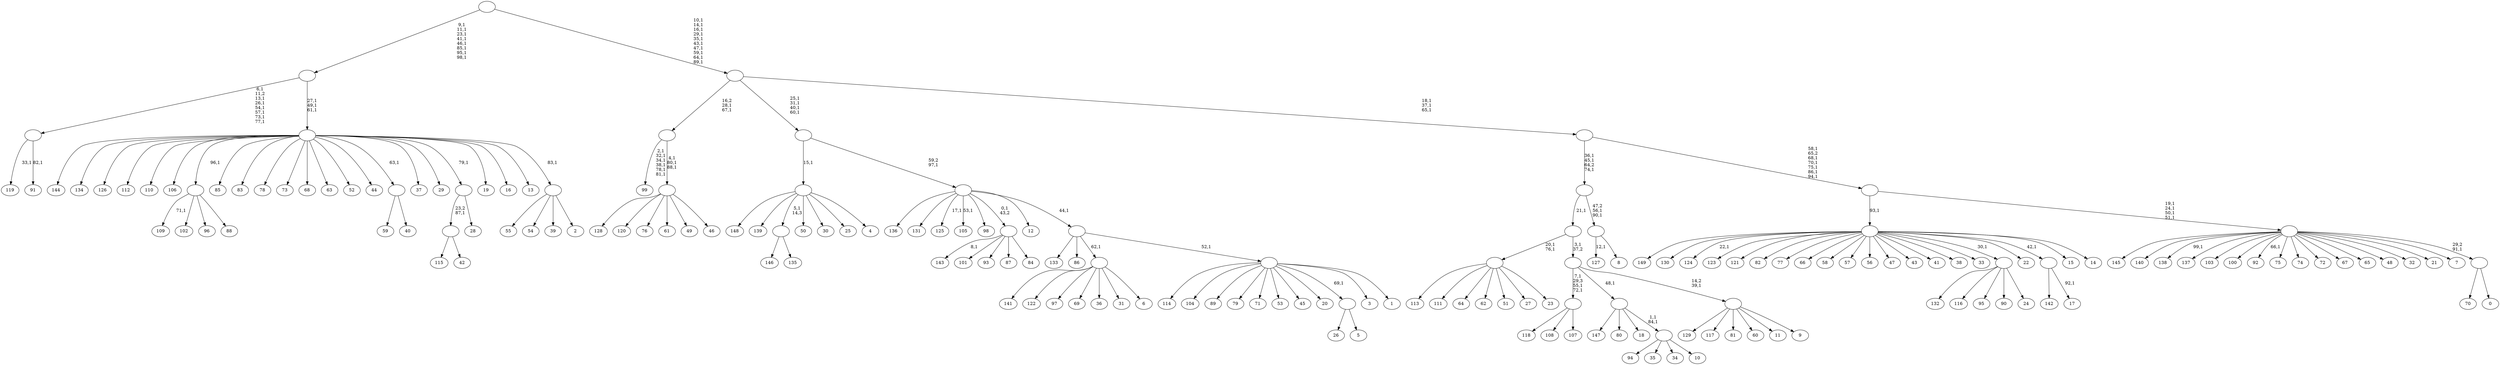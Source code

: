 digraph T {
	250 [label="149"]
	249 [label="148"]
	248 [label="147"]
	247 [label="146"]
	246 [label="145"]
	245 [label="144"]
	244 [label="143"]
	242 [label="142"]
	241 [label="141"]
	240 [label="140"]
	239 [label="139"]
	238 [label="138"]
	236 [label="137"]
	235 [label="136"]
	234 [label="135"]
	233 [label=""]
	232 [label="134"]
	231 [label="133"]
	230 [label="132"]
	229 [label="131"]
	228 [label="130"]
	227 [label="129"]
	226 [label="128"]
	225 [label="127"]
	223 [label="126"]
	222 [label="125"]
	220 [label="124"]
	218 [label="123"]
	217 [label="122"]
	216 [label="121"]
	215 [label="120"]
	214 [label="119"]
	212 [label="118"]
	211 [label="117"]
	210 [label="116"]
	209 [label="115"]
	208 [label="114"]
	207 [label="113"]
	206 [label="112"]
	205 [label="111"]
	204 [label="110"]
	203 [label="109"]
	201 [label="108"]
	200 [label="107"]
	199 [label=""]
	196 [label="106"]
	195 [label="105"]
	193 [label="104"]
	192 [label="103"]
	191 [label="102"]
	190 [label="101"]
	189 [label="100"]
	188 [label="99"]
	181 [label="98"]
	180 [label="97"]
	179 [label="96"]
	178 [label="95"]
	177 [label="94"]
	176 [label="93"]
	175 [label="92"]
	173 [label="91"]
	171 [label=""]
	164 [label="90"]
	163 [label="89"]
	162 [label="88"]
	161 [label=""]
	160 [label="87"]
	159 [label="86"]
	158 [label="85"]
	157 [label="84"]
	156 [label=""]
	155 [label="83"]
	154 [label="82"]
	153 [label="81"]
	152 [label="80"]
	151 [label="79"]
	150 [label="78"]
	149 [label="77"]
	148 [label="76"]
	147 [label="75"]
	146 [label="74"]
	145 [label="73"]
	144 [label="72"]
	143 [label="71"]
	142 [label="70"]
	141 [label="69"]
	140 [label="68"]
	139 [label="67"]
	138 [label="66"]
	137 [label="65"]
	136 [label="64"]
	135 [label="63"]
	134 [label="62"]
	133 [label="61"]
	132 [label="60"]
	131 [label="59"]
	130 [label="58"]
	129 [label="57"]
	128 [label="56"]
	127 [label="55"]
	126 [label="54"]
	125 [label="53"]
	124 [label="52"]
	123 [label="51"]
	122 [label="50"]
	121 [label="49"]
	120 [label="48"]
	119 [label="47"]
	118 [label="46"]
	117 [label=""]
	114 [label=""]
	112 [label="45"]
	111 [label="44"]
	110 [label="43"]
	109 [label="42"]
	108 [label=""]
	107 [label="41"]
	106 [label="40"]
	105 [label=""]
	104 [label="39"]
	103 [label="38"]
	102 [label="37"]
	101 [label="36"]
	100 [label="35"]
	99 [label="34"]
	98 [label="33"]
	97 [label="32"]
	96 [label="31"]
	95 [label="30"]
	94 [label="29"]
	93 [label="28"]
	92 [label=""]
	91 [label="27"]
	90 [label="26"]
	89 [label="25"]
	88 [label="24"]
	87 [label=""]
	86 [label="23"]
	85 [label=""]
	83 [label="22"]
	82 [label="21"]
	81 [label="20"]
	80 [label="19"]
	79 [label="18"]
	78 [label="17"]
	76 [label=""]
	75 [label="16"]
	74 [label="15"]
	73 [label="14"]
	72 [label=""]
	71 [label="13"]
	70 [label="12"]
	69 [label="11"]
	68 [label="10"]
	67 [label=""]
	65 [label=""]
	64 [label="9"]
	63 [label=""]
	62 [label=""]
	61 [label=""]
	60 [label="8"]
	59 [label=""]
	57 [label=""]
	54 [label="7"]
	53 [label="6"]
	52 [label=""]
	51 [label="5"]
	50 [label=""]
	49 [label="4"]
	48 [label=""]
	47 [label="3"]
	46 [label="2"]
	45 [label=""]
	44 [label=""]
	41 [label=""]
	33 [label="1"]
	32 [label=""]
	31 [label=""]
	30 [label=""]
	29 [label=""]
	25 [label="0"]
	24 [label=""]
	23 [label=""]
	19 [label=""]
	13 [label=""]
	10 [label=""]
	0 [label=""]
	233 -> 247 [label=""]
	233 -> 234 [label=""]
	199 -> 212 [label=""]
	199 -> 201 [label=""]
	199 -> 200 [label=""]
	171 -> 173 [label="82,1"]
	171 -> 214 [label="33,1"]
	161 -> 203 [label="71,1"]
	161 -> 191 [label=""]
	161 -> 179 [label=""]
	161 -> 162 [label=""]
	156 -> 244 [label="8,1"]
	156 -> 190 [label=""]
	156 -> 176 [label=""]
	156 -> 160 [label=""]
	156 -> 157 [label=""]
	117 -> 226 [label=""]
	117 -> 215 [label=""]
	117 -> 148 [label=""]
	117 -> 133 [label=""]
	117 -> 121 [label=""]
	117 -> 118 [label=""]
	114 -> 117 [label="4,1\n80,1\n88,1"]
	114 -> 188 [label="2,1\n32,1\n34,1\n38,1\n78,1\n81,1"]
	108 -> 209 [label=""]
	108 -> 109 [label=""]
	105 -> 131 [label=""]
	105 -> 106 [label=""]
	92 -> 108 [label="23,2\n87,1"]
	92 -> 93 [label=""]
	87 -> 230 [label=""]
	87 -> 210 [label=""]
	87 -> 178 [label=""]
	87 -> 164 [label=""]
	87 -> 88 [label=""]
	85 -> 207 [label=""]
	85 -> 205 [label=""]
	85 -> 136 [label=""]
	85 -> 134 [label=""]
	85 -> 123 [label=""]
	85 -> 91 [label=""]
	85 -> 86 [label=""]
	76 -> 78 [label="92,1"]
	76 -> 242 [label=""]
	72 -> 220 [label="22,1"]
	72 -> 250 [label=""]
	72 -> 228 [label=""]
	72 -> 218 [label=""]
	72 -> 216 [label=""]
	72 -> 154 [label=""]
	72 -> 149 [label=""]
	72 -> 138 [label=""]
	72 -> 130 [label=""]
	72 -> 129 [label=""]
	72 -> 128 [label=""]
	72 -> 119 [label=""]
	72 -> 110 [label=""]
	72 -> 107 [label=""]
	72 -> 103 [label=""]
	72 -> 98 [label=""]
	72 -> 87 [label="30,1"]
	72 -> 83 [label=""]
	72 -> 76 [label="42,1"]
	72 -> 74 [label=""]
	72 -> 73 [label=""]
	67 -> 177 [label=""]
	67 -> 100 [label=""]
	67 -> 99 [label=""]
	67 -> 68 [label=""]
	65 -> 67 [label="1,1\n84,1"]
	65 -> 248 [label=""]
	65 -> 152 [label=""]
	65 -> 79 [label=""]
	63 -> 227 [label=""]
	63 -> 211 [label=""]
	63 -> 153 [label=""]
	63 -> 132 [label=""]
	63 -> 69 [label=""]
	63 -> 64 [label=""]
	62 -> 199 [label="7,1\n29,3\n55,1\n72,1"]
	62 -> 65 [label="48,1"]
	62 -> 63 [label="14,2\n39,1"]
	61 -> 85 [label="20,1\n76,1"]
	61 -> 62 [label="3,1\n37,2"]
	59 -> 225 [label="12,1"]
	59 -> 60 [label=""]
	57 -> 59 [label="47,2\n56,1\n90,1"]
	57 -> 61 [label="21,1"]
	52 -> 241 [label=""]
	52 -> 217 [label=""]
	52 -> 180 [label=""]
	52 -> 141 [label=""]
	52 -> 101 [label=""]
	52 -> 96 [label=""]
	52 -> 53 [label=""]
	50 -> 90 [label=""]
	50 -> 51 [label=""]
	48 -> 249 [label=""]
	48 -> 239 [label=""]
	48 -> 233 [label="5,1\n14,3"]
	48 -> 122 [label=""]
	48 -> 95 [label=""]
	48 -> 89 [label=""]
	48 -> 49 [label=""]
	45 -> 127 [label=""]
	45 -> 126 [label=""]
	45 -> 104 [label=""]
	45 -> 46 [label=""]
	44 -> 245 [label=""]
	44 -> 232 [label=""]
	44 -> 223 [label=""]
	44 -> 206 [label=""]
	44 -> 204 [label=""]
	44 -> 196 [label=""]
	44 -> 161 [label="96,1"]
	44 -> 158 [label=""]
	44 -> 155 [label=""]
	44 -> 150 [label=""]
	44 -> 145 [label=""]
	44 -> 140 [label=""]
	44 -> 135 [label=""]
	44 -> 124 [label=""]
	44 -> 111 [label=""]
	44 -> 105 [label="63,1"]
	44 -> 102 [label=""]
	44 -> 94 [label=""]
	44 -> 92 [label="79,1"]
	44 -> 80 [label=""]
	44 -> 75 [label=""]
	44 -> 71 [label=""]
	44 -> 45 [label="83,1"]
	41 -> 44 [label="27,1\n49,1\n61,1"]
	41 -> 171 [label="6,1\n11,2\n13,1\n26,1\n54,1\n57,1\n73,1\n77,1"]
	32 -> 208 [label=""]
	32 -> 193 [label=""]
	32 -> 163 [label=""]
	32 -> 151 [label=""]
	32 -> 143 [label=""]
	32 -> 125 [label=""]
	32 -> 112 [label=""]
	32 -> 81 [label=""]
	32 -> 50 [label="69,1"]
	32 -> 47 [label=""]
	32 -> 33 [label=""]
	31 -> 231 [label=""]
	31 -> 159 [label=""]
	31 -> 52 [label="62,1"]
	31 -> 32 [label="52,1"]
	30 -> 195 [label="53,1"]
	30 -> 222 [label="17,1"]
	30 -> 235 [label=""]
	30 -> 229 [label=""]
	30 -> 181 [label=""]
	30 -> 156 [label="0,1\n43,2"]
	30 -> 70 [label=""]
	30 -> 31 [label="44,1"]
	29 -> 48 [label="15,1"]
	29 -> 30 [label="59,2\n97,1"]
	24 -> 142 [label=""]
	24 -> 25 [label=""]
	23 -> 175 [label="66,1"]
	23 -> 238 [label="99,1"]
	23 -> 246 [label=""]
	23 -> 240 [label=""]
	23 -> 236 [label=""]
	23 -> 192 [label=""]
	23 -> 189 [label=""]
	23 -> 147 [label=""]
	23 -> 146 [label=""]
	23 -> 144 [label=""]
	23 -> 139 [label=""]
	23 -> 137 [label=""]
	23 -> 120 [label=""]
	23 -> 97 [label=""]
	23 -> 82 [label=""]
	23 -> 54 [label=""]
	23 -> 24 [label="29,2\n91,1"]
	19 -> 23 [label="19,1\n24,1\n50,1\n51,1"]
	19 -> 72 [label="93,1"]
	13 -> 19 [label="58,1\n65,2\n68,1\n70,1\n75,1\n86,1\n94,1"]
	13 -> 57 [label="36,1\n45,1\n64,2\n74,1"]
	10 -> 13 [label="18,1\n37,1\n65,1"]
	10 -> 29 [label="25,1\n31,1\n40,1\n60,1"]
	10 -> 114 [label="16,2\n28,1\n67,1"]
	0 -> 10 [label="10,1\n14,1\n16,1\n29,1\n35,1\n43,1\n47,1\n59,1\n64,1\n89,1"]
	0 -> 41 [label="9,1\n11,1\n23,1\n41,1\n46,1\n85,1\n95,1\n98,1"]
}
